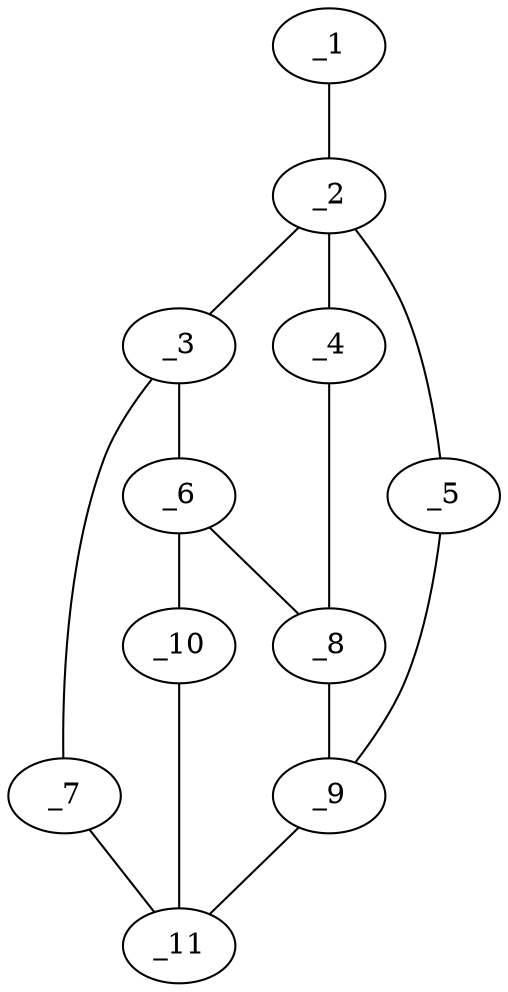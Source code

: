 graph molid405084 {
	_1	 [charge=0,
		chem=1,
		symbol="C  ",
		x=2,
		y="-1.6934"];
	_2	 [charge=1,
		chem=4,
		symbol="N  ",
		x="2.9511",
		y="-1.3843"];
	_1 -- _2	 [valence=1];
	_3	 [charge=0,
		chem=1,
		symbol="C  ",
		x="2.642",
		y="-0.4333"];
	_2 -- _3	 [valence=1];
	_4	 [charge=0,
		chem=1,
		symbol="C  ",
		x="3.9511",
		y="-1.3843"];
	_2 -- _4	 [valence=1];
	_5	 [charge=0,
		chem=1,
		symbol="C  ",
		x="5.8781",
		y="-0.4333"];
	_2 -- _5	 [valence=1];
	_6	 [charge=0,
		chem=1,
		symbol="C  ",
		x="3.451",
		y="0.1545"];
	_3 -- _6	 [valence=1];
	_7	 [charge=0,
		chem=1,
		symbol="C  ",
		x="2.142",
		y="1.1056"];
	_3 -- _7	 [valence=1];
	_8	 [charge=0,
		chem=1,
		symbol="C  ",
		x="4.2601",
		y="-0.4333"];
	_4 -- _8	 [valence=1];
	_9	 [charge=0,
		chem=1,
		symbol="C  ",
		x="5.0691",
		y="0.1545"];
	_5 -- _9	 [valence=1];
	_6 -- _8	 [valence=1];
	_10	 [charge=0,
		chem=1,
		symbol="C  ",
		x="3.7601",
		y="1.1056"];
	_6 -- _10	 [valence=1];
	_11	 [charge=0,
		chem=1,
		symbol="C  ",
		x="2.951",
		y="1.6934"];
	_7 -- _11	 [valence=1];
	_8 -- _9	 [valence=1];
	_9 -- _11	 [valence=1];
	_10 -- _11	 [valence=1];
}
